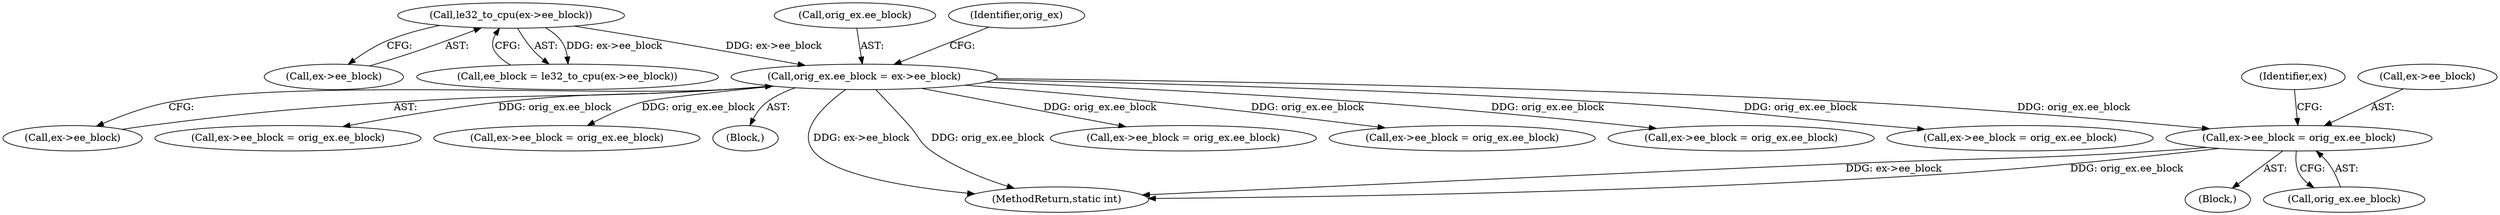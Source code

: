 digraph "1_linux_667eff35a1f56fa74ce98a0c7c29a40adc1ba4e3@pointer" {
"1000480" [label="(Call,ex->ee_block = orig_ex.ee_block)"];
"1000269" [label="(Call,orig_ex.ee_block = ex->ee_block)"];
"1000239" [label="(Call,le32_to_cpu(ex->ee_block))"];
"1000977" [label="(Call,ex->ee_block = orig_ex.ee_block)"];
"1000237" [label="(Call,ee_block = le32_to_cpu(ex->ee_block))"];
"1000270" [label="(Call,orig_ex.ee_block)"];
"1000408" [label="(Call,ex->ee_block = orig_ex.ee_block)"];
"1000484" [label="(Call,orig_ex.ee_block)"];
"1000489" [label="(Identifier,ex)"];
"1000273" [label="(Call,ex->ee_block)"];
"1000634" [label="(Call,ex->ee_block = orig_ex.ee_block)"];
"1000771" [label="(Call,ex->ee_block = orig_ex.ee_block)"];
"1000269" [label="(Call,orig_ex.ee_block = ex->ee_block)"];
"1000239" [label="(Call,le32_to_cpu(ex->ee_block))"];
"1000240" [label="(Call,ex->ee_block)"];
"1000481" [label="(Call,ex->ee_block)"];
"1000136" [label="(Block,)"];
"1001006" [label="(MethodReturn,static int)"];
"1000480" [label="(Call,ex->ee_block = orig_ex.ee_block)"];
"1000323" [label="(Call,ex->ee_block = orig_ex.ee_block)"];
"1000278" [label="(Identifier,orig_ex)"];
"1000936" [label="(Call,ex->ee_block = orig_ex.ee_block)"];
"1000470" [label="(Block,)"];
"1000480" -> "1000470"  [label="AST: "];
"1000480" -> "1000484"  [label="CFG: "];
"1000481" -> "1000480"  [label="AST: "];
"1000484" -> "1000480"  [label="AST: "];
"1000489" -> "1000480"  [label="CFG: "];
"1000480" -> "1001006"  [label="DDG: ex->ee_block"];
"1000480" -> "1001006"  [label="DDG: orig_ex.ee_block"];
"1000269" -> "1000480"  [label="DDG: orig_ex.ee_block"];
"1000269" -> "1000136"  [label="AST: "];
"1000269" -> "1000273"  [label="CFG: "];
"1000270" -> "1000269"  [label="AST: "];
"1000273" -> "1000269"  [label="AST: "];
"1000278" -> "1000269"  [label="CFG: "];
"1000269" -> "1001006"  [label="DDG: ex->ee_block"];
"1000269" -> "1001006"  [label="DDG: orig_ex.ee_block"];
"1000239" -> "1000269"  [label="DDG: ex->ee_block"];
"1000269" -> "1000323"  [label="DDG: orig_ex.ee_block"];
"1000269" -> "1000408"  [label="DDG: orig_ex.ee_block"];
"1000269" -> "1000634"  [label="DDG: orig_ex.ee_block"];
"1000269" -> "1000771"  [label="DDG: orig_ex.ee_block"];
"1000269" -> "1000936"  [label="DDG: orig_ex.ee_block"];
"1000269" -> "1000977"  [label="DDG: orig_ex.ee_block"];
"1000239" -> "1000237"  [label="AST: "];
"1000239" -> "1000240"  [label="CFG: "];
"1000240" -> "1000239"  [label="AST: "];
"1000237" -> "1000239"  [label="CFG: "];
"1000239" -> "1000237"  [label="DDG: ex->ee_block"];
}
